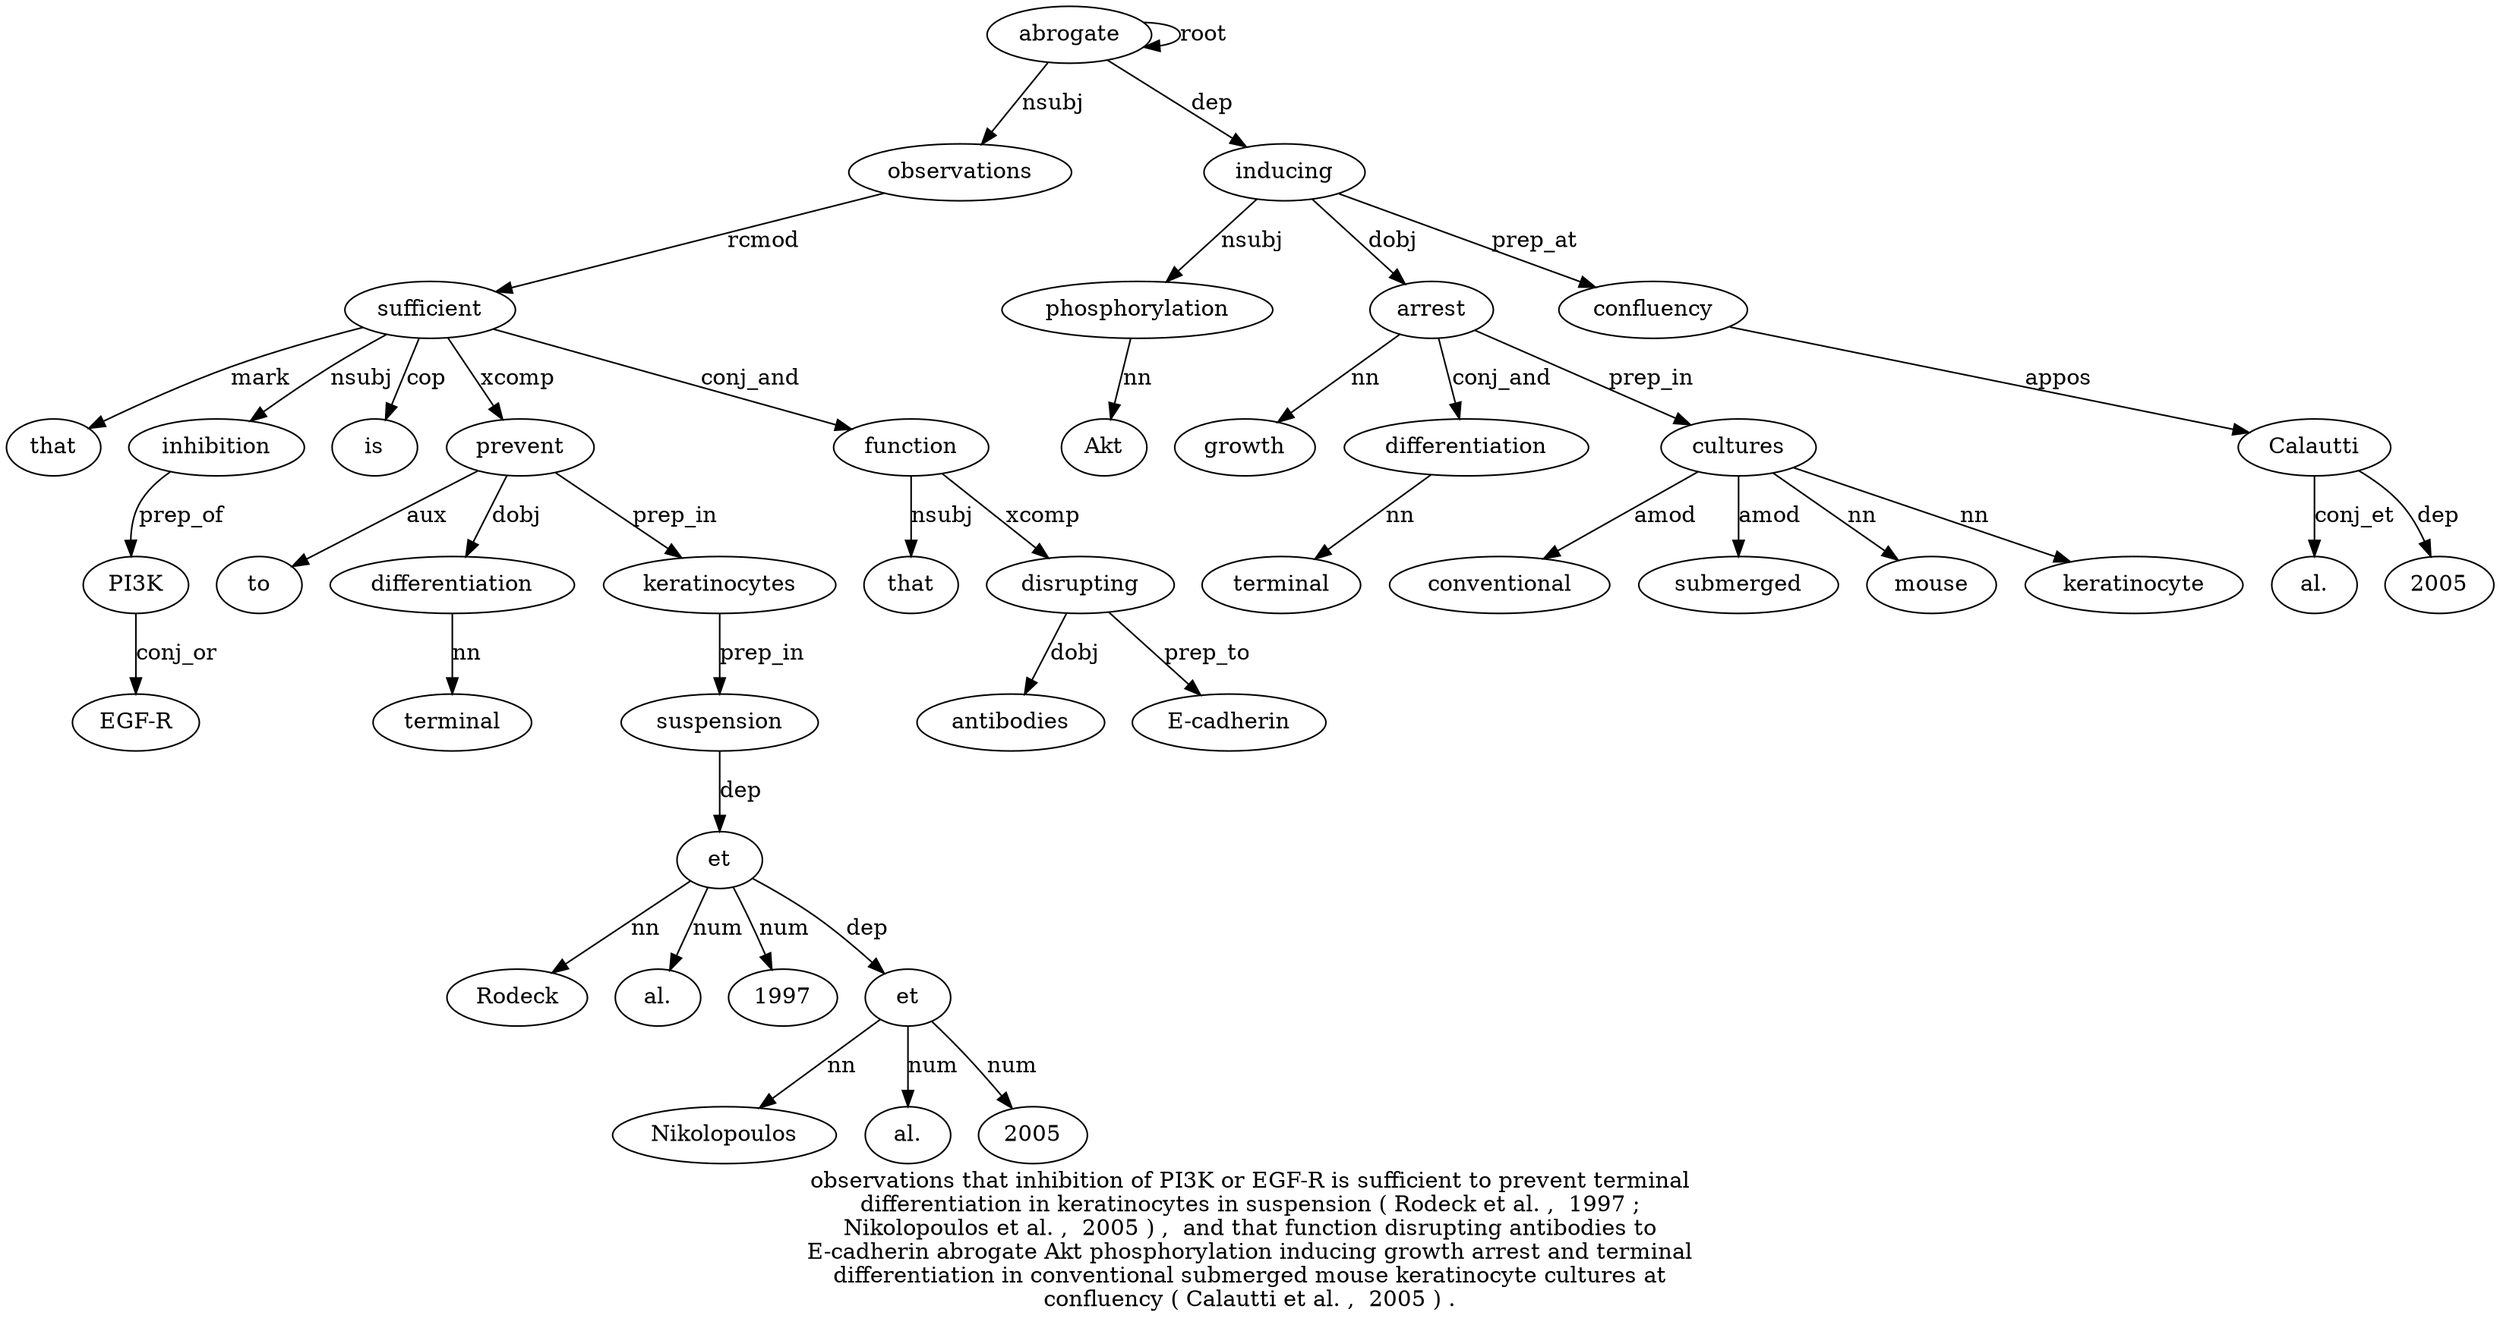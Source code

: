 digraph "observations that inhibition of PI3K or EGF-R is sufficient to prevent terminal differentiation in keratinocytes in suspension ( Rodeck et al. ,  1997 ; Nikolopoulos et al. ,  2005 ) ,  and that function disrupting antibodies to E-cadherin abrogate Akt phosphorylation inducing growth arrest and terminal differentiation in conventional submerged mouse keratinocyte cultures at confluency ( Calautti et al. ,  2005 ) ." {
label="observations that inhibition of PI3K or EGF-R is sufficient to prevent terminal
differentiation in keratinocytes in suspension ( Rodeck et al. ,  1997 ;
Nikolopoulos et al. ,  2005 ) ,  and that function disrupting antibodies to
E-cadherin abrogate Akt phosphorylation inducing growth arrest and terminal
differentiation in conventional submerged mouse keratinocyte cultures at
confluency ( Calautti et al. ,  2005 ) .";
abrogate39 [style=filled, fillcolor=white, label=abrogate];
observations1 [style=filled, fillcolor=white, label=observations];
abrogate39 -> observations1  [label=nsubj];
sufficient9 [style=filled, fillcolor=white, label=sufficient];
that2 [style=filled, fillcolor=white, label=that];
sufficient9 -> that2  [label=mark];
inhibition3 [style=filled, fillcolor=white, label=inhibition];
sufficient9 -> inhibition3  [label=nsubj];
PI3K5 [style=filled, fillcolor=white, label=PI3K];
inhibition3 -> PI3K5  [label=prep_of];
"EGF-R7" [style=filled, fillcolor=white, label="EGF-R"];
PI3K5 -> "EGF-R7"  [label=conj_or];
is8 [style=filled, fillcolor=white, label=is];
sufficient9 -> is8  [label=cop];
observations1 -> sufficient9  [label=rcmod];
prevent11 [style=filled, fillcolor=white, label=prevent];
to10 [style=filled, fillcolor=white, label=to];
prevent11 -> to10  [label=aux];
sufficient9 -> prevent11  [label=xcomp];
differentiation13 [style=filled, fillcolor=white, label=differentiation];
terminal12 [style=filled, fillcolor=white, label=terminal];
differentiation13 -> terminal12  [label=nn];
prevent11 -> differentiation13  [label=dobj];
keratinocytes15 [style=filled, fillcolor=white, label=keratinocytes];
prevent11 -> keratinocytes15  [label=prep_in];
suspension17 [style=filled, fillcolor=white, label=suspension];
keratinocytes15 -> suspension17  [label=prep_in];
et20 [style=filled, fillcolor=white, label=et];
Rodeck19 [style=filled, fillcolor=white, label=Rodeck];
et20 -> Rodeck19  [label=nn];
suspension17 -> et20  [label=dep];
"al.21" [style=filled, fillcolor=white, label="al."];
et20 -> "al.21"  [label=num];
199723 [style=filled, fillcolor=white, label=1997];
et20 -> 199723  [label=num];
et26 [style=filled, fillcolor=white, label=et];
Nikolopoulos25 [style=filled, fillcolor=white, label=Nikolopoulos];
et26 -> Nikolopoulos25  [label=nn];
et20 -> et26  [label=dep];
"al.27" [style=filled, fillcolor=white, label="al."];
et26 -> "al.27"  [label=num];
200529 [style=filled, fillcolor=white, label=2005];
et26 -> 200529  [label=num];
function34 [style=filled, fillcolor=white, label=function];
that33 [style=filled, fillcolor=white, label=that];
function34 -> that33  [label=nsubj];
sufficient9 -> function34  [label=conj_and];
disrupting35 [style=filled, fillcolor=white, label=disrupting];
function34 -> disrupting35  [label=xcomp];
antibodies36 [style=filled, fillcolor=white, label=antibodies];
disrupting35 -> antibodies36  [label=dobj];
"E-cadherin38" [style=filled, fillcolor=white, label="E-cadherin"];
disrupting35 -> "E-cadherin38"  [label=prep_to];
abrogate39 -> abrogate39  [label=root];
phosphorylation41 [style=filled, fillcolor=white, label=phosphorylation];
Akt40 [style=filled, fillcolor=white, label=Akt];
phosphorylation41 -> Akt40  [label=nn];
inducing42 [style=filled, fillcolor=white, label=inducing];
inducing42 -> phosphorylation41  [label=nsubj];
abrogate39 -> inducing42  [label=dep];
arrest44 [style=filled, fillcolor=white, label=arrest];
growth43 [style=filled, fillcolor=white, label=growth];
arrest44 -> growth43  [label=nn];
inducing42 -> arrest44  [label=dobj];
differentiation47 [style=filled, fillcolor=white, label=differentiation];
terminal46 [style=filled, fillcolor=white, label=terminal];
differentiation47 -> terminal46  [label=nn];
arrest44 -> differentiation47  [label=conj_and];
cultures53 [style=filled, fillcolor=white, label=cultures];
conventional49 [style=filled, fillcolor=white, label=conventional];
cultures53 -> conventional49  [label=amod];
submerged50 [style=filled, fillcolor=white, label=submerged];
cultures53 -> submerged50  [label=amod];
mouse51 [style=filled, fillcolor=white, label=mouse];
cultures53 -> mouse51  [label=nn];
keratinocyte52 [style=filled, fillcolor=white, label=keratinocyte];
cultures53 -> keratinocyte52  [label=nn];
arrest44 -> cultures53  [label=prep_in];
confluency55 [style=filled, fillcolor=white, label=confluency];
inducing42 -> confluency55  [label=prep_at];
Calautti57 [style=filled, fillcolor=white, label=Calautti];
confluency55 -> Calautti57  [label=appos];
"al.59" [style=filled, fillcolor=white, label="al."];
Calautti57 -> "al.59"  [label=conj_et];
200561 [style=filled, fillcolor=white, label=2005];
Calautti57 -> 200561  [label=dep];
}
